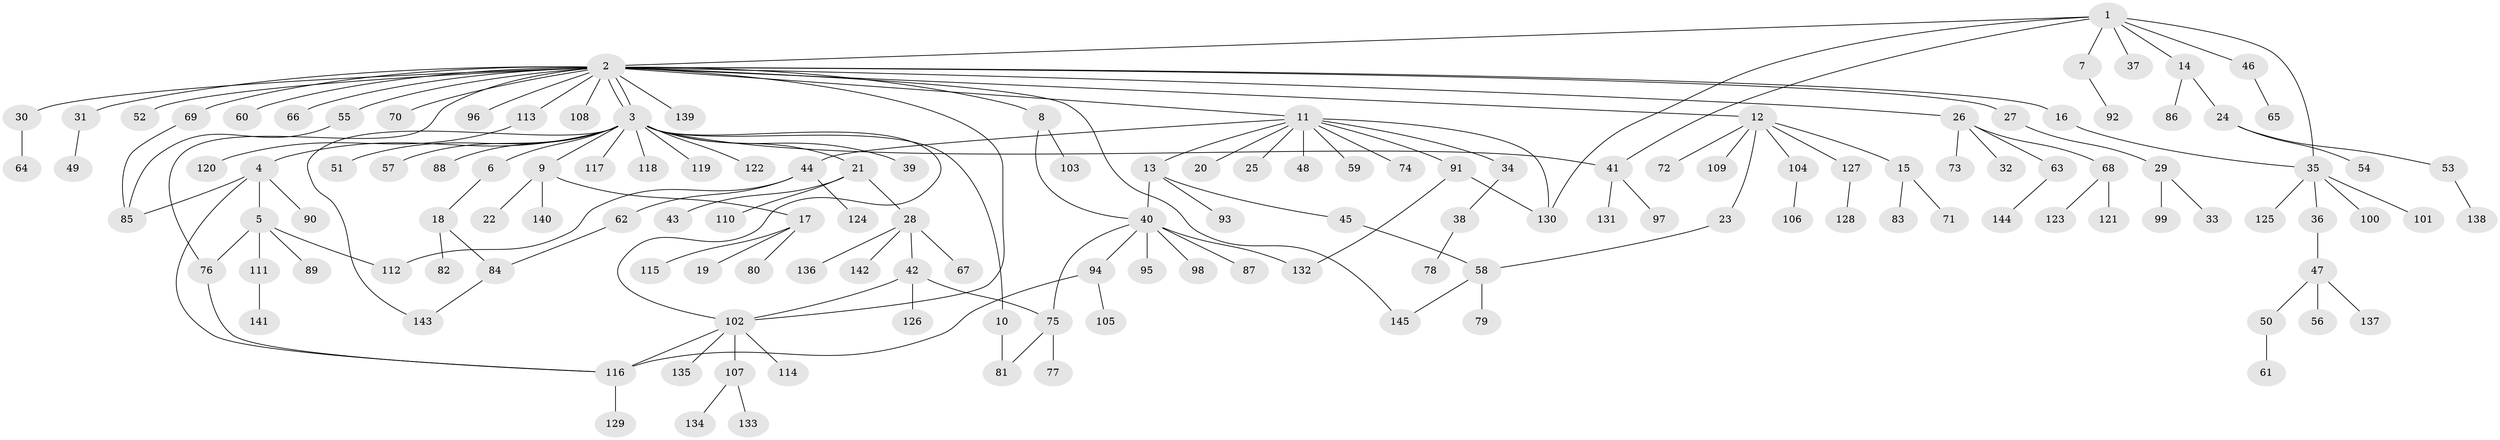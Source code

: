 // Generated by graph-tools (version 1.1) at 2025/14/03/09/25 04:14:26]
// undirected, 145 vertices, 166 edges
graph export_dot {
graph [start="1"]
  node [color=gray90,style=filled];
  1;
  2;
  3;
  4;
  5;
  6;
  7;
  8;
  9;
  10;
  11;
  12;
  13;
  14;
  15;
  16;
  17;
  18;
  19;
  20;
  21;
  22;
  23;
  24;
  25;
  26;
  27;
  28;
  29;
  30;
  31;
  32;
  33;
  34;
  35;
  36;
  37;
  38;
  39;
  40;
  41;
  42;
  43;
  44;
  45;
  46;
  47;
  48;
  49;
  50;
  51;
  52;
  53;
  54;
  55;
  56;
  57;
  58;
  59;
  60;
  61;
  62;
  63;
  64;
  65;
  66;
  67;
  68;
  69;
  70;
  71;
  72;
  73;
  74;
  75;
  76;
  77;
  78;
  79;
  80;
  81;
  82;
  83;
  84;
  85;
  86;
  87;
  88;
  89;
  90;
  91;
  92;
  93;
  94;
  95;
  96;
  97;
  98;
  99;
  100;
  101;
  102;
  103;
  104;
  105;
  106;
  107;
  108;
  109;
  110;
  111;
  112;
  113;
  114;
  115;
  116;
  117;
  118;
  119;
  120;
  121;
  122;
  123;
  124;
  125;
  126;
  127;
  128;
  129;
  130;
  131;
  132;
  133;
  134;
  135;
  136;
  137;
  138;
  139;
  140;
  141;
  142;
  143;
  144;
  145;
  1 -- 2;
  1 -- 7;
  1 -- 14;
  1 -- 35;
  1 -- 37;
  1 -- 41;
  1 -- 46;
  1 -- 130;
  2 -- 3;
  2 -- 3;
  2 -- 8;
  2 -- 11;
  2 -- 12;
  2 -- 16;
  2 -- 26;
  2 -- 27;
  2 -- 30;
  2 -- 31;
  2 -- 52;
  2 -- 55;
  2 -- 60;
  2 -- 66;
  2 -- 69;
  2 -- 70;
  2 -- 76;
  2 -- 96;
  2 -- 102;
  2 -- 108;
  2 -- 113;
  2 -- 139;
  2 -- 145;
  3 -- 4;
  3 -- 6;
  3 -- 9;
  3 -- 10;
  3 -- 21;
  3 -- 39;
  3 -- 41;
  3 -- 51;
  3 -- 57;
  3 -- 88;
  3 -- 102;
  3 -- 117;
  3 -- 118;
  3 -- 119;
  3 -- 122;
  3 -- 143;
  4 -- 5;
  4 -- 85;
  4 -- 90;
  4 -- 116;
  5 -- 76;
  5 -- 89;
  5 -- 111;
  5 -- 112;
  6 -- 18;
  7 -- 92;
  8 -- 40;
  8 -- 103;
  9 -- 17;
  9 -- 22;
  9 -- 140;
  10 -- 81;
  11 -- 13;
  11 -- 20;
  11 -- 25;
  11 -- 34;
  11 -- 44;
  11 -- 48;
  11 -- 59;
  11 -- 74;
  11 -- 91;
  11 -- 130;
  12 -- 15;
  12 -- 23;
  12 -- 72;
  12 -- 104;
  12 -- 109;
  12 -- 127;
  13 -- 40;
  13 -- 45;
  13 -- 93;
  14 -- 24;
  14 -- 86;
  15 -- 71;
  15 -- 83;
  16 -- 35;
  17 -- 19;
  17 -- 80;
  17 -- 115;
  18 -- 82;
  18 -- 84;
  21 -- 28;
  21 -- 43;
  21 -- 110;
  23 -- 58;
  24 -- 53;
  24 -- 54;
  26 -- 32;
  26 -- 63;
  26 -- 68;
  26 -- 73;
  27 -- 29;
  28 -- 42;
  28 -- 67;
  28 -- 136;
  28 -- 142;
  29 -- 33;
  29 -- 99;
  30 -- 64;
  31 -- 49;
  34 -- 38;
  35 -- 36;
  35 -- 100;
  35 -- 101;
  35 -- 125;
  36 -- 47;
  38 -- 78;
  40 -- 75;
  40 -- 87;
  40 -- 94;
  40 -- 95;
  40 -- 98;
  40 -- 132;
  41 -- 97;
  41 -- 131;
  42 -- 75;
  42 -- 102;
  42 -- 126;
  44 -- 62;
  44 -- 112;
  44 -- 124;
  45 -- 58;
  46 -- 65;
  47 -- 50;
  47 -- 56;
  47 -- 137;
  50 -- 61;
  53 -- 138;
  55 -- 85;
  58 -- 79;
  58 -- 145;
  62 -- 84;
  63 -- 144;
  68 -- 121;
  68 -- 123;
  69 -- 85;
  75 -- 77;
  75 -- 81;
  76 -- 116;
  84 -- 143;
  91 -- 130;
  91 -- 132;
  94 -- 105;
  94 -- 116;
  102 -- 107;
  102 -- 114;
  102 -- 116;
  102 -- 135;
  104 -- 106;
  107 -- 133;
  107 -- 134;
  111 -- 141;
  113 -- 120;
  116 -- 129;
  127 -- 128;
}
